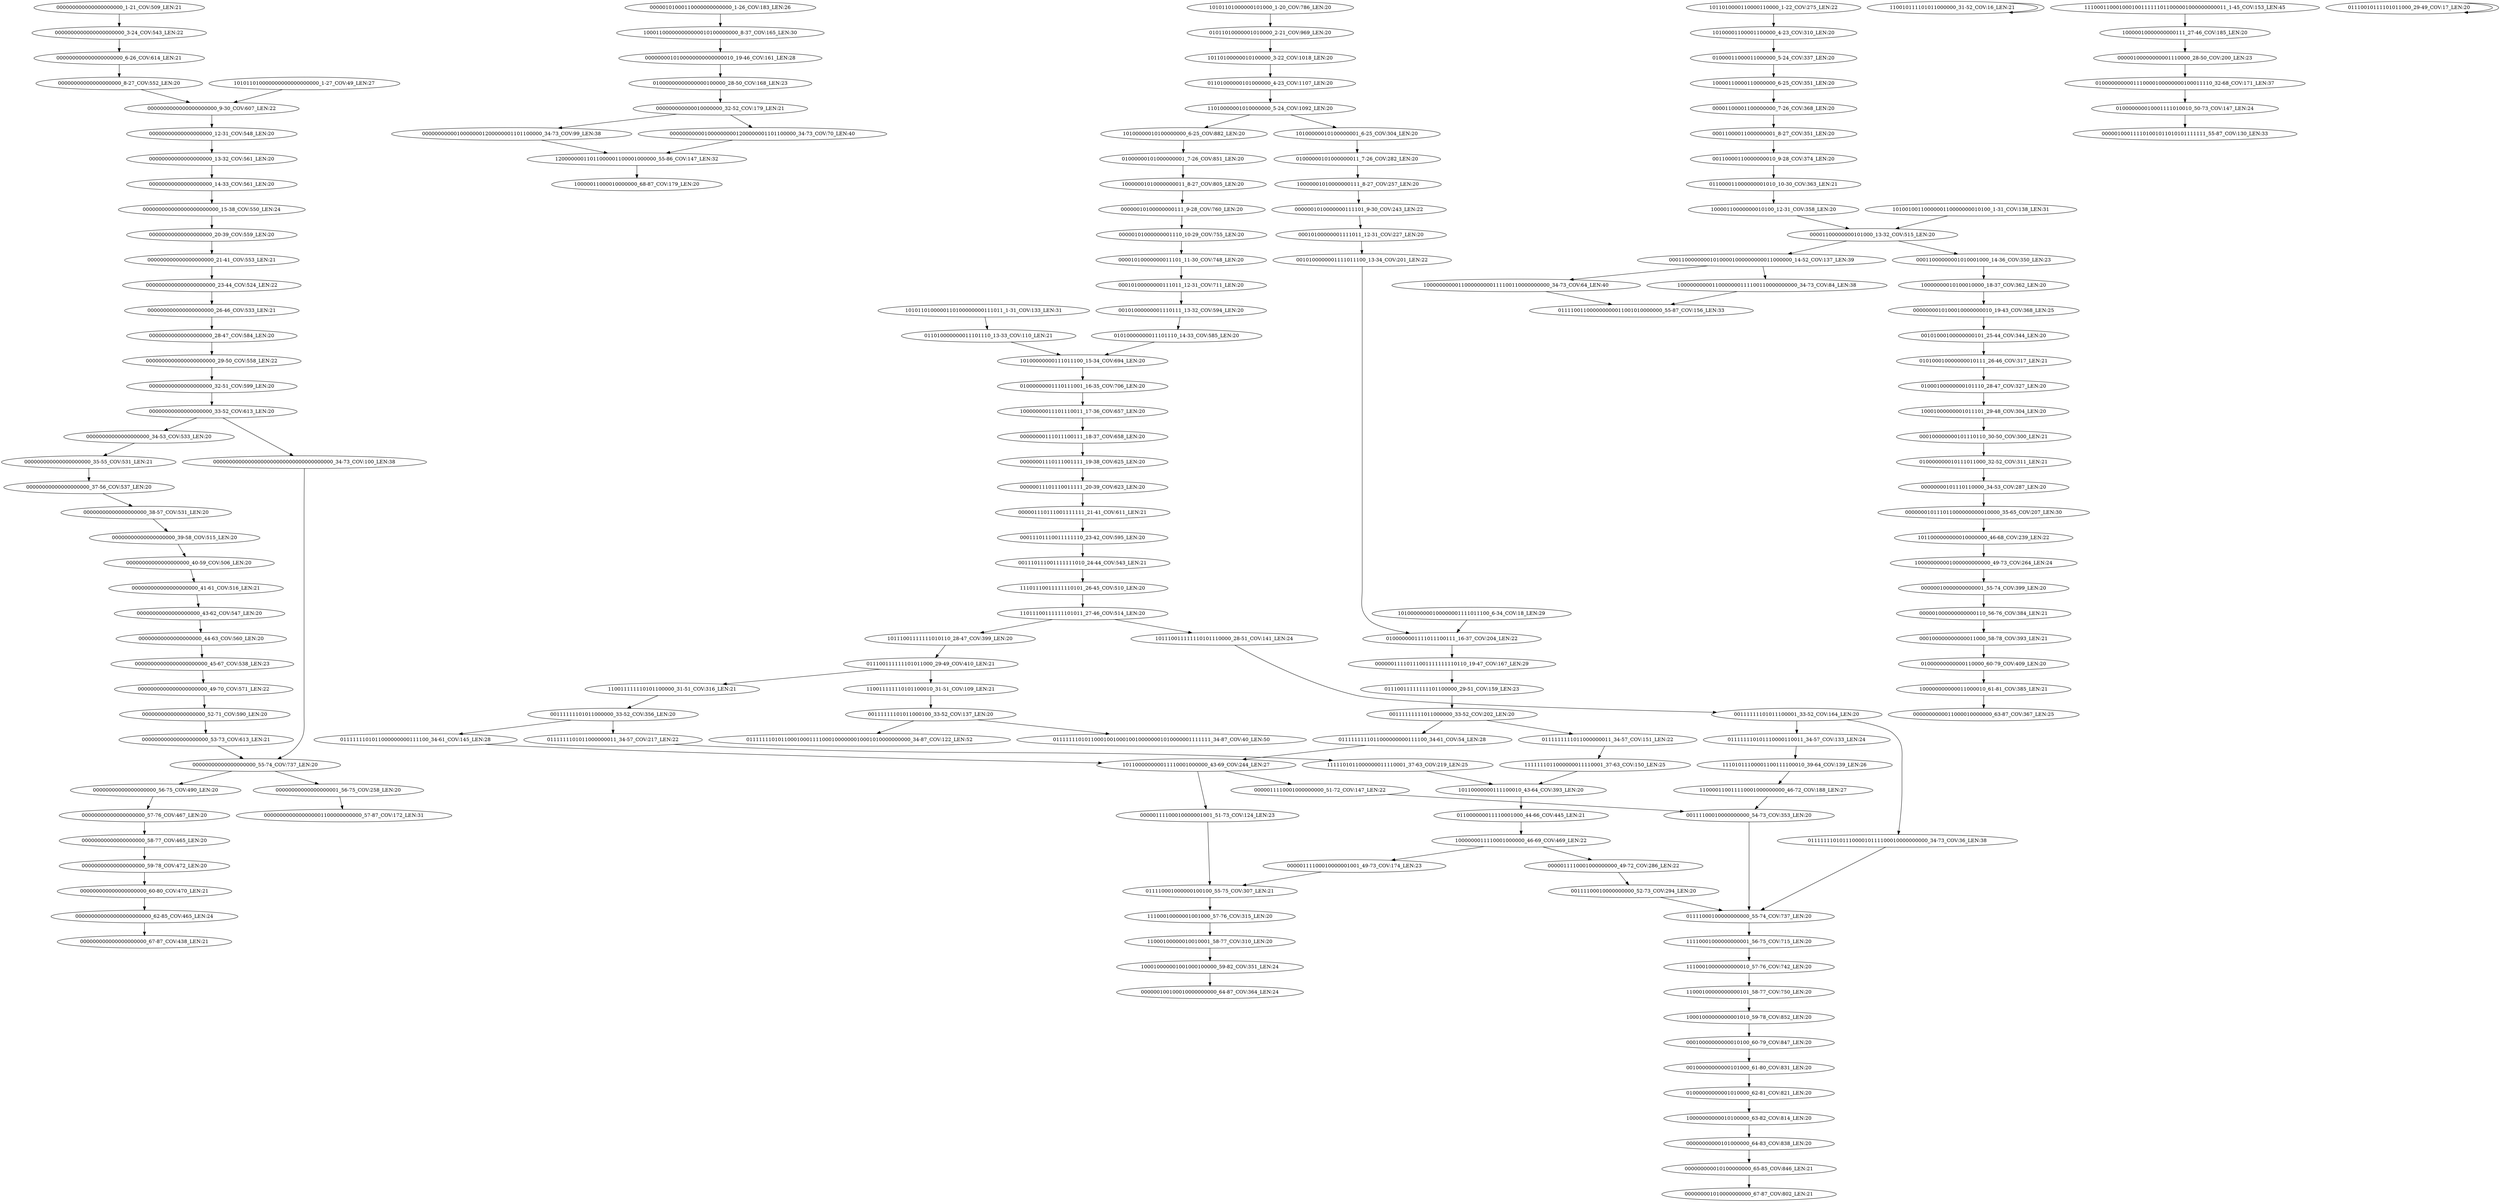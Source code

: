 digraph G {
    "00000000000000000000_37-56_COV:537_LEN:20" -> "00000000000000000000_38-57_COV:531_LEN:20";
    "00000000000000000000_38-57_COV:531_LEN:20" -> "00000000000000000000_39-58_COV:515_LEN:20";
    "01000000000000000100000_28-50_COV:168_LEN:23" -> "000000000000010000000_32-52_COV:179_LEN:21";
    "00000000000100000001200000001101100000_34-73_COV:99_LEN:38" -> "12000000011011000001100001000000_55-86_COV:147_LEN:32";
    "00111100010000000000_52-73_COV:294_LEN:20" -> "01111000100000000000_55-74_COV:737_LEN:20";
    "00000000000000000000_8-27_COV:552_LEN:20" -> "0000000000000000000000_9-30_COV:607_LEN:22";
    "00000000000000000000_44-63_COV:560_LEN:20" -> "00000000000000000000000_45-67_COV:538_LEN:23";
    "10110100000010100000_3-22_COV:1018_LEN:20" -> "01101000000101000000_4-23_COV:1107_LEN:20";
    "000000000000000000000000_62-85_COV:465_LEN:24" -> "000000000000000000000_67-87_COV:438_LEN:21";
    "00000000101110110000_34-53_COV:287_LEN:20" -> "000000010111011000000000010000_35-65_COV:207_LEN:30";
    "110010111101011000000_31-52_COV:16_LEN:21" -> "110010111101011000000_31-52_COV:16_LEN:21";
    "00101000100000000101_25-44_COV:344_LEN:20" -> "010100010000000010111_26-46_COV:317_LEN:21";
    "000000000000000000000_1-21_COV:509_LEN:21" -> "0000000000000000000000_3-24_COV:543_LEN:22";
    "10111001111111010110_28-47_COV:399_LEN:20" -> "011100111111101011000_29-49_COV:410_LEN:21";
    "1011000000000010000000_46-68_COV:239_LEN:22" -> "100000000001000000000000_49-73_COV:264_LEN:24";
    "110000110011110001000000000_46-72_COV:188_LEN:27" -> "00111100010000000000_54-73_COV:353_LEN:20";
    "0111111101011000000011_34-57_COV:217_LEN:22" -> "1111101011000000011110001_37-63_COV:219_LEN:25";
    "011100111111101011000_29-49_COV:410_LEN:21" -> "110011111110101100010_31-51_COV:109_LEN:21";
    "011100111111101011000_29-49_COV:410_LEN:21" -> "110011111110101100000_31-51_COV:316_LEN:21";
    "10101101000000101000_1-20_COV:786_LEN:20" -> "01011010000001010000_2-21_COV:969_LEN:20";
    "00000000000000000000_28-47_COV:584_LEN:20" -> "0000000000000000000000_29-50_COV:558_LEN:22";
    "00111111101011000000_33-52_COV:356_LEN:20" -> "0111111101011000000011_34-57_COV:217_LEN:22";
    "00111111101011000000_33-52_COV:356_LEN:20" -> "0111111101011000000000111100_34-61_COV:145_LEN:28";
    "10000001010000000111_8-27_COV:257_LEN:20" -> "0000001010000000111101_9-30_COV:243_LEN:22";
    "00000000000000000000_40-59_COV:506_LEN:20" -> "000000000000000000000_41-61_COV:516_LEN:21";
    "00000100000000001110000_28-50_COV:200_LEN:23" -> "0100000000001110000100000000100011110_32-68_COV:171_LEN:37";
    "011000011000000001010_10-30_COV:363_LEN:21" -> "10000110000000010100_12-31_COV:358_LEN:20";
    "01000011000011000000_5-24_COV:337_LEN:20" -> "10000110000110000000_6-25_COV:351_LEN:20";
    "000000000000000000000_35-55_COV:531_LEN:21" -> "00000000000000000000_37-56_COV:537_LEN:20";
    "000001000000000000110_56-76_COV:384_LEN:21" -> "000100000000000011000_58-78_COV:393_LEN:21";
    "00000000000000000000_59-78_COV:472_LEN:20" -> "000000000000000000000_60-80_COV:470_LEN:21";
    "00111111111011000000_33-52_COV:202_LEN:20" -> "0111111111011000000011_34-57_COV:151_LEN:22";
    "00111111111011000000_33-52_COV:202_LEN:20" -> "0111111111011000000000111100_34-61_COV:54_LEN:28";
    "100011000000000000010100000000_8-37_COV:165_LEN:30" -> "0000000010100000000000000010_19-46_COV:161_LEN:28";
    "00011000011000000001_8-27_COV:351_LEN:20" -> "00110000110000000010_9-28_COV:374_LEN:20";
    "01010000000011101110_14-33_COV:585_LEN:20" -> "10100000000111011100_15-34_COV:694_LEN:20";
    "00001010000000011101_11-30_COV:748_LEN:20" -> "00010100000000111011_12-31_COV:711_LEN:20";
    "00000000000000000000_33-52_COV:613_LEN:20" -> "00000000000000000000_34-53_COV:533_LEN:20";
    "00000000000000000000_33-52_COV:613_LEN:20" -> "00000000000000000000000000000000000000_34-73_COV:100_LEN:38";
    "0000000010100010000000010_19-43_COV:368_LEN:25" -> "00101000100000000101_25-44_COV:344_LEN:20";
    "11100010000001001000_57-76_COV:315_LEN:20" -> "11000100000010010001_58-77_COV:310_LEN:20";
    "00010100000000111011_12-31_COV:711_LEN:20" -> "00101000000001110111_13-32_COV:594_LEN:20";
    "011000000011110001000_44-66_COV:445_LEN:21" -> "1000000011110001000000_46-69_COV:469_LEN:22";
    "000100000000000011000_58-78_COV:393_LEN:21" -> "01000000000000110000_60-79_COV:409_LEN:20";
    "00010000000000010100_60-79_COV:847_LEN:20" -> "00100000000000101000_61-80_COV:831_LEN:20";
    "000000000000000000000000_15-38_COV:550_LEN:24" -> "00000000000000000000_20-39_COV:559_LEN:20";
    "00000101000000001110_10-29_COV:755_LEN:20" -> "00001010000000011101_11-30_COV:748_LEN:20";
    "00011101110011111110_23-42_COV:595_LEN:20" -> "001110111001111111010_24-44_COV:543_LEN:21";
    "11000100000000000101_58-77_COV:750_LEN:20" -> "10001000000000001010_59-78_COV:852_LEN:20";
    "00000000000000000000_34-53_COV:533_LEN:20" -> "000000000000000000000_35-55_COV:531_LEN:21";
    "010000000010111011000_32-52_COV:311_LEN:21" -> "00000000101110110000_34-53_COV:287_LEN:20";
    "0000000000000000000000_9-30_COV:607_LEN:22" -> "00000000000000000000_12-31_COV:548_LEN:20";
    "101011010000000000000000000_1-27_COV:49_LEN:27" -> "0000000000000000000000_9-30_COV:607_LEN:22";
    "101100000000011110001000000_43-69_COV:244_LEN:27" -> "0000011110001000000000_51-72_COV:147_LEN:22";
    "101100000000011110001000000_43-69_COV:244_LEN:27" -> "00000111100010000001001_51-73_COV:124_LEN:23";
    "00000000000000000000000000000000000000_34-73_COV:100_LEN:38" -> "00000000000000000000_55-74_COV:737_LEN:20";
    "00010100000001111011_12-31_COV:227_LEN:20" -> "0010100000001111011100_13-34_COV:201_LEN:22";
    "100000000001000000000000_49-73_COV:264_LEN:24" -> "00000010000000000001_55-74_COV:399_LEN:20";
    "01110011111111101100000_29-51_COV:159_LEN:23" -> "00111111111011000000_33-52_COV:202_LEN:20";
    "000110000000010100001000000000011000000_14-52_COV:137_LEN:39" -> "1000000000011000000000111100110000000000_34-73_COV:64_LEN:40";
    "000110000000010100001000000000011000000_14-52_COV:137_LEN:39" -> "10000000000110000000111100110000000000_34-73_COV:84_LEN:38";
    "0000000000000000000000_29-50_COV:558_LEN:22" -> "00000000000000000000_32-51_COV:599_LEN:20";
    "101110011111110101110000_28-51_COV:141_LEN:24" -> "00111111101011100001_33-52_COV:164_LEN:20";
    "000000000000000000000_53-73_COV:613_LEN:21" -> "00000000000000000000_55-74_COV:737_LEN:20";
    "00000000000000000000_55-74_COV:737_LEN:20" -> "00000000000000000000_56-75_COV:490_LEN:20";
    "00000000000000000000_55-74_COV:737_LEN:20" -> "00000000000000000001_56-75_COV:258_LEN:20";
    "0010100000001111011100_13-34_COV:201_LEN:22" -> "0100000001111011100111_16-37_COV:204_LEN:22";
    "000001110111001111111_21-41_COV:611_LEN:21" -> "00011101110011111110_23-42_COV:595_LEN:20";
    "0000011110001000000000_51-72_COV:147_LEN:22" -> "00111100010000000000_54-73_COV:353_LEN:20";
    "00000000111011100111_18-37_COV:658_LEN:20" -> "00000001110111001111_19-38_COV:625_LEN:20";
    "0000000000000000000000_49-70_COV:571_LEN:22" -> "00000000000000000000_52-71_COV:590_LEN:20";
    "01111111010111000010111100010000000000_34-73_COV:36_LEN:38" -> "01111000100000000000_55-74_COV:737_LEN:20";
    "0111111111011000000011_34-57_COV:151_LEN:22" -> "1111111011000000011110001_37-63_COV:150_LEN:25";
    "00000000000000000000_12-31_COV:548_LEN:20" -> "00000000000000000000_13-32_COV:561_LEN:20";
    "100010000001001000100000_59-82_COV:351_LEN:24" -> "000000100100010000000000_64-87_COV:364_LEN:24";
    "00000101000110000000000000_1-26_COV:183_LEN:26" -> "100011000000000000010100000000_8-37_COV:165_LEN:30";
    "10100000010100000001_6-25_COV:304_LEN:20" -> "01000000101000000011_7-26_COV:282_LEN:20";
    "00111111101011000100_33-52_COV:137_LEN:20" -> "0111111101011000100011110001000000010001010000000000_34-87_COV:122_LEN:52";
    "00111111101011000100_33-52_COV:137_LEN:20" -> "01111111010110001001000100100000001010000001111111_34-87_COV:40_LEN:50";
    "01101000000101000000_4-23_COV:1107_LEN:20" -> "11010000001010000000_5-24_COV:1092_LEN:20";
    "00110000110000000010_9-28_COV:374_LEN:20" -> "011000011000000001010_10-30_COV:363_LEN:21";
    "00000000000000000000_14-33_COV:561_LEN:20" -> "000000000000000000000000_15-38_COV:550_LEN:24";
    "10000010000000000111_27-46_COV:185_LEN:20" -> "00000100000000001110000_28-50_COV:200_LEN:23";
    "10100000000111011100_15-34_COV:694_LEN:20" -> "01000000001110111001_16-35_COV:706_LEN:20";
    "11011100111111101011_27-46_COV:514_LEN:20" -> "10111001111111010110_28-47_COV:399_LEN:20";
    "11011100111111101011_27-46_COV:514_LEN:20" -> "101110011111110101110000_28-51_COV:141_LEN:24";
    "01111000100000000000_55-74_COV:737_LEN:20" -> "11110001000000000001_56-75_COV:715_LEN:20";
    "10000000011101110011_17-36_COV:657_LEN:20" -> "00000000111011100111_18-37_COV:658_LEN:20";
    "0111111101011000000000111100_34-61_COV:145_LEN:28" -> "101100000000011110001000000_43-69_COV:244_LEN:27";
    "0000000000000000000000_23-44_COV:524_LEN:22" -> "000000000000000000000_26-46_COV:533_LEN:21";
    "000000000000000000000_60-80_COV:470_LEN:21" -> "000000000000000000000000_62-85_COV:465_LEN:24";
    "011110001000000100100_55-75_COV:307_LEN:21" -> "11100010000001001000_57-76_COV:315_LEN:20";
    "00001100000000101000_13-32_COV:515_LEN:20" -> "000110000000010100001000000000011000000_14-52_COV:137_LEN:39";
    "00001100000000101000_13-32_COV:515_LEN:20" -> "00011000000001010001000_14-36_COV:350_LEN:23";
    "001110111001111111010_24-44_COV:543_LEN:21" -> "11101110011111110101_26-45_COV:510_LEN:20";
    "00000000000000000000_57-76_COV:467_LEN:20" -> "00000000000000000000_58-77_COV:465_LEN:20";
    "1011010000110000110000_1-22_COV:275_LEN:22" -> "10100001100001100000_4-23_COV:310_LEN:20";
    "00000011110111001111111110110_19-47_COV:167_LEN:29" -> "01110011111111101100000_29-51_COV:159_LEN:23";
    "0000011110001000000000_49-72_COV:286_LEN:22" -> "00111100010000000000_52-73_COV:294_LEN:20";
    "00000000000000000000_32-51_COV:599_LEN:20" -> "00000000000000000000_33-52_COV:613_LEN:20";
    "00000000000000000000_58-77_COV:465_LEN:20" -> "00000000000000000000_59-78_COV:472_LEN:20";
    "1000000000011000000000111100110000000000_34-73_COV:64_LEN:40" -> "011110011000000000011001010000000_55-87_COV:156_LEN:33";
    "1111111011000000011110001_37-63_COV:150_LEN:25" -> "10110000000111100010_43-64_COV:393_LEN:20";
    "01000000000000110000_60-79_COV:409_LEN:20" -> "100000000000011000010_61-81_COV:385_LEN:21";
    "00000000000000000000_20-39_COV:559_LEN:20" -> "000000000000000000000_21-41_COV:553_LEN:21";
    "110011111110101100010_31-51_COV:109_LEN:21" -> "00111111101011000100_33-52_COV:137_LEN:20";
    "1000000011110001000000_46-69_COV:469_LEN:22" -> "0000011110001000000000_49-72_COV:286_LEN:22";
    "1000000011110001000000_46-69_COV:469_LEN:22" -> "00000111100010000001001_49-73_COV:174_LEN:23";
    "10100001100001100000_4-23_COV:310_LEN:20" -> "01000011000011000000_5-24_COV:337_LEN:20";
    "00000000000000000000_56-75_COV:490_LEN:20" -> "00000000000000000000_57-76_COV:467_LEN:20";
    "10100000010100000000_6-25_COV:882_LEN:20" -> "01000000101000000001_7-26_COV:851_LEN:20";
    "10000000000110000000111100110000000000_34-73_COV:84_LEN:38" -> "011110011000000000011001010000000_55-87_COV:156_LEN:33";
    "11010000001010000000_5-24_COV:1092_LEN:20" -> "10100000010100000001_6-25_COV:304_LEN:20";
    "11010000001010000000_5-24_COV:1092_LEN:20" -> "10100000010100000000_6-25_COV:882_LEN:20";
    "000000000000000000000_41-61_COV:516_LEN:21" -> "00000000000000000000_43-62_COV:547_LEN:20";
    "10000000010100010000_18-37_COV:362_LEN:20" -> "0000000010100010000000010_19-43_COV:368_LEN:25";
    "00000111100010000001001_51-73_COV:124_LEN:23" -> "011110001000000100100_55-75_COV:307_LEN:21";
    "000000000000010000000_32-52_COV:179_LEN:21" -> "00000000000100000001200000001101100000_34-73_COV:99_LEN:38";
    "000000000000010000000_32-52_COV:179_LEN:21" -> "0000000000010000000001200000001101100000_34-73_COV:70_LEN:40";
    "0100000000001110000100000000100011110_32-68_COV:171_LEN:37" -> "010000000010001111010010_50-73_COV:147_LEN:24";
    "11101110011111110101_26-45_COV:510_LEN:20" -> "11011100111111101011_27-46_COV:514_LEN:20";
    "01000000000001010000_62-81_COV:821_LEN:20" -> "10000000000010100000_63-82_COV:814_LEN:20";
    "1010010011000000110000000010100_1-31_COV:138_LEN:31" -> "00001100000000101000_13-32_COV:515_LEN:20";
    "0000000000000000000000_3-24_COV:543_LEN:22" -> "000000000000000000000_6-26_COV:614_LEN:21";
    "00111100010000000000_54-73_COV:353_LEN:20" -> "01111000100000000000_55-74_COV:737_LEN:20";
    "000000000000000000000_6-26_COV:614_LEN:21" -> "00000000000000000000_8-27_COV:552_LEN:20";
    "01110010111101011000_29-49_COV:17_LEN:20" -> "01110010111101011000_29-49_COV:17_LEN:20";
    "000000000000000000000_21-41_COV:553_LEN:21" -> "0000000000000000000000_23-44_COV:524_LEN:22";
    "00000000000000000000000_45-67_COV:538_LEN:23" -> "0000000000000000000000_49-70_COV:571_LEN:22";
    "00000111100010000001001_49-73_COV:174_LEN:23" -> "011110001000000100100_55-75_COV:307_LEN:21";
    "1010110100000110100000000111011_1-31_COV:133_LEN:31" -> "011010000000011101110_13-33_COV:110_LEN:21";
    "010100010000000010111_26-46_COV:317_LEN:21" -> "01000100000000101110_28-47_COV:327_LEN:20";
    "10100000000100000001111011100_6-34_COV:18_LEN:29" -> "0100000001111011100111_16-37_COV:204_LEN:22";
    "00000000000000000000_43-62_COV:547_LEN:20" -> "00000000000000000000_44-63_COV:560_LEN:20";
    "1111101011000000011110001_37-63_COV:219_LEN:25" -> "10110000000111100010_43-64_COV:393_LEN:20";
    "00101000000001110111_13-32_COV:594_LEN:20" -> "01010000000011101110_14-33_COV:585_LEN:20";
    "01000000101000000001_7-26_COV:851_LEN:20" -> "10000001010000000011_8-27_COV:805_LEN:20";
    "00000010100000000111_9-28_COV:760_LEN:20" -> "00000101000000001110_10-29_COV:755_LEN:20";
    "10110000000111100010_43-64_COV:393_LEN:20" -> "011000000011110001000_44-66_COV:445_LEN:21";
    "00100000000000101000_61-80_COV:831_LEN:20" -> "01000000000001010000_62-81_COV:821_LEN:20";
    "0111111111011000000000111100_34-61_COV:54_LEN:28" -> "101100000000011110001000000_43-69_COV:244_LEN:27";
    "0000001010000000111101_9-30_COV:243_LEN:22" -> "00010100000001111011_12-31_COV:227_LEN:20";
    "00000001110111001111_19-38_COV:625_LEN:20" -> "00000011101110011111_20-39_COV:623_LEN:20";
    "00000000000101000000_64-83_COV:838_LEN:20" -> "000000000010100000000_65-85_COV:846_LEN:21";
    "0100000001111011100111_16-37_COV:204_LEN:22" -> "00000011110111001111111110110_19-47_COV:167_LEN:29";
    "00111111101011100001_33-52_COV:164_LEN:20" -> "01111111010111000010111100010000000000_34-73_COV:36_LEN:38";
    "00111111101011100001_33-52_COV:164_LEN:20" -> "011111110101110000110011_34-57_COV:133_LEN:24";
    "01000100000000101110_28-47_COV:327_LEN:20" -> "10001000000001011101_29-48_COV:304_LEN:20";
    "100000000000011000010_61-81_COV:385_LEN:21" -> "0000000000011000010000000_63-87_COV:367_LEN:25";
    "010000000010001111010010_50-73_COV:147_LEN:24" -> "000001000111101001011010101111111_55-87_COV:130_LEN:33";
    "0000000000010000000001200000001101100000_34-73_COV:70_LEN:40" -> "12000000011011000001100001000000_55-86_COV:147_LEN:32";
    "10001000000000001010_59-78_COV:852_LEN:20" -> "00010000000000010100_60-79_COV:847_LEN:20";
    "00000000000000000000_39-58_COV:515_LEN:20" -> "00000000000000000000_40-59_COV:506_LEN:20";
    "00000000000000000000_13-32_COV:561_LEN:20" -> "00000000000000000000_14-33_COV:561_LEN:20";
    "01000000001110111001_16-35_COV:706_LEN:20" -> "10000000011101110011_17-36_COV:657_LEN:20";
    "11100010000000000010_57-76_COV:742_LEN:20" -> "11000100000000000101_58-77_COV:750_LEN:20";
    "12000000011011000001100001000000_55-86_COV:147_LEN:32" -> "10000011000010000000_68-87_COV:179_LEN:20";
    "000100000000101110110_30-50_COV:300_LEN:21" -> "010000000010111011000_32-52_COV:311_LEN:21";
    "11101011100001100111100010_39-64_COV:139_LEN:26" -> "110000110011110001000000000_46-72_COV:188_LEN:27";
    "00000000000000000000_52-71_COV:590_LEN:20" -> "000000000000000000000_53-73_COV:613_LEN:21";
    "110011111110101100000_31-51_COV:316_LEN:21" -> "00111111101011000000_33-52_COV:356_LEN:20";
    "00011000000001010001000_14-36_COV:350_LEN:23" -> "10000000010100010000_18-37_COV:362_LEN:20";
    "01000000101000000011_7-26_COV:282_LEN:20" -> "10000001010000000111_8-27_COV:257_LEN:20";
    "0000000010100000000000000010_19-46_COV:161_LEN:28" -> "01000000000000000100000_28-50_COV:168_LEN:23";
    "10000110000110000000_6-25_COV:351_LEN:20" -> "00001100001100000000_7-26_COV:368_LEN:20";
    "011010000000011101110_13-33_COV:110_LEN:21" -> "10100000000111011100_15-34_COV:694_LEN:20";
    "111000110001000100111111011000001000000000011_1-45_COV:153_LEN:45" -> "10000010000000000111_27-46_COV:185_LEN:20";
    "11000100000010010001_58-77_COV:310_LEN:20" -> "100010000001001000100000_59-82_COV:351_LEN:24";
    "10000001010000000011_8-27_COV:805_LEN:20" -> "00000010100000000111_9-28_COV:760_LEN:20";
    "000000010111011000000000010000_35-65_COV:207_LEN:30" -> "1011000000000010000000_46-68_COV:239_LEN:22";
    "00000011101110011111_20-39_COV:623_LEN:20" -> "000001110111001111111_21-41_COV:611_LEN:21";
    "11110001000000000001_56-75_COV:715_LEN:20" -> "11100010000000000010_57-76_COV:742_LEN:20";
    "00000010000000000001_55-74_COV:399_LEN:20" -> "000001000000000000110_56-76_COV:384_LEN:21";
    "10000110000000010100_12-31_COV:358_LEN:20" -> "00001100000000101000_13-32_COV:515_LEN:20";
    "000000000000000000000_26-46_COV:533_LEN:21" -> "00000000000000000000_28-47_COV:584_LEN:20";
    "000000000010100000000_65-85_COV:846_LEN:21" -> "000000001010000000000_67-87_COV:802_LEN:21";
    "00000000000000000001_56-75_COV:258_LEN:20" -> "0000000000000000001100000000000_57-87_COV:172_LEN:31";
    "10001000000001011101_29-48_COV:304_LEN:20" -> "000100000000101110110_30-50_COV:300_LEN:21";
    "00001100001100000000_7-26_COV:368_LEN:20" -> "00011000011000000001_8-27_COV:351_LEN:20";
    "01011010000001010000_2-21_COV:969_LEN:20" -> "10110100000010100000_3-22_COV:1018_LEN:20";
    "10000000000010100000_63-82_COV:814_LEN:20" -> "00000000000101000000_64-83_COV:838_LEN:20";
    "011111110101110000110011_34-57_COV:133_LEN:24" -> "11101011100001100111100010_39-64_COV:139_LEN:26";
}
